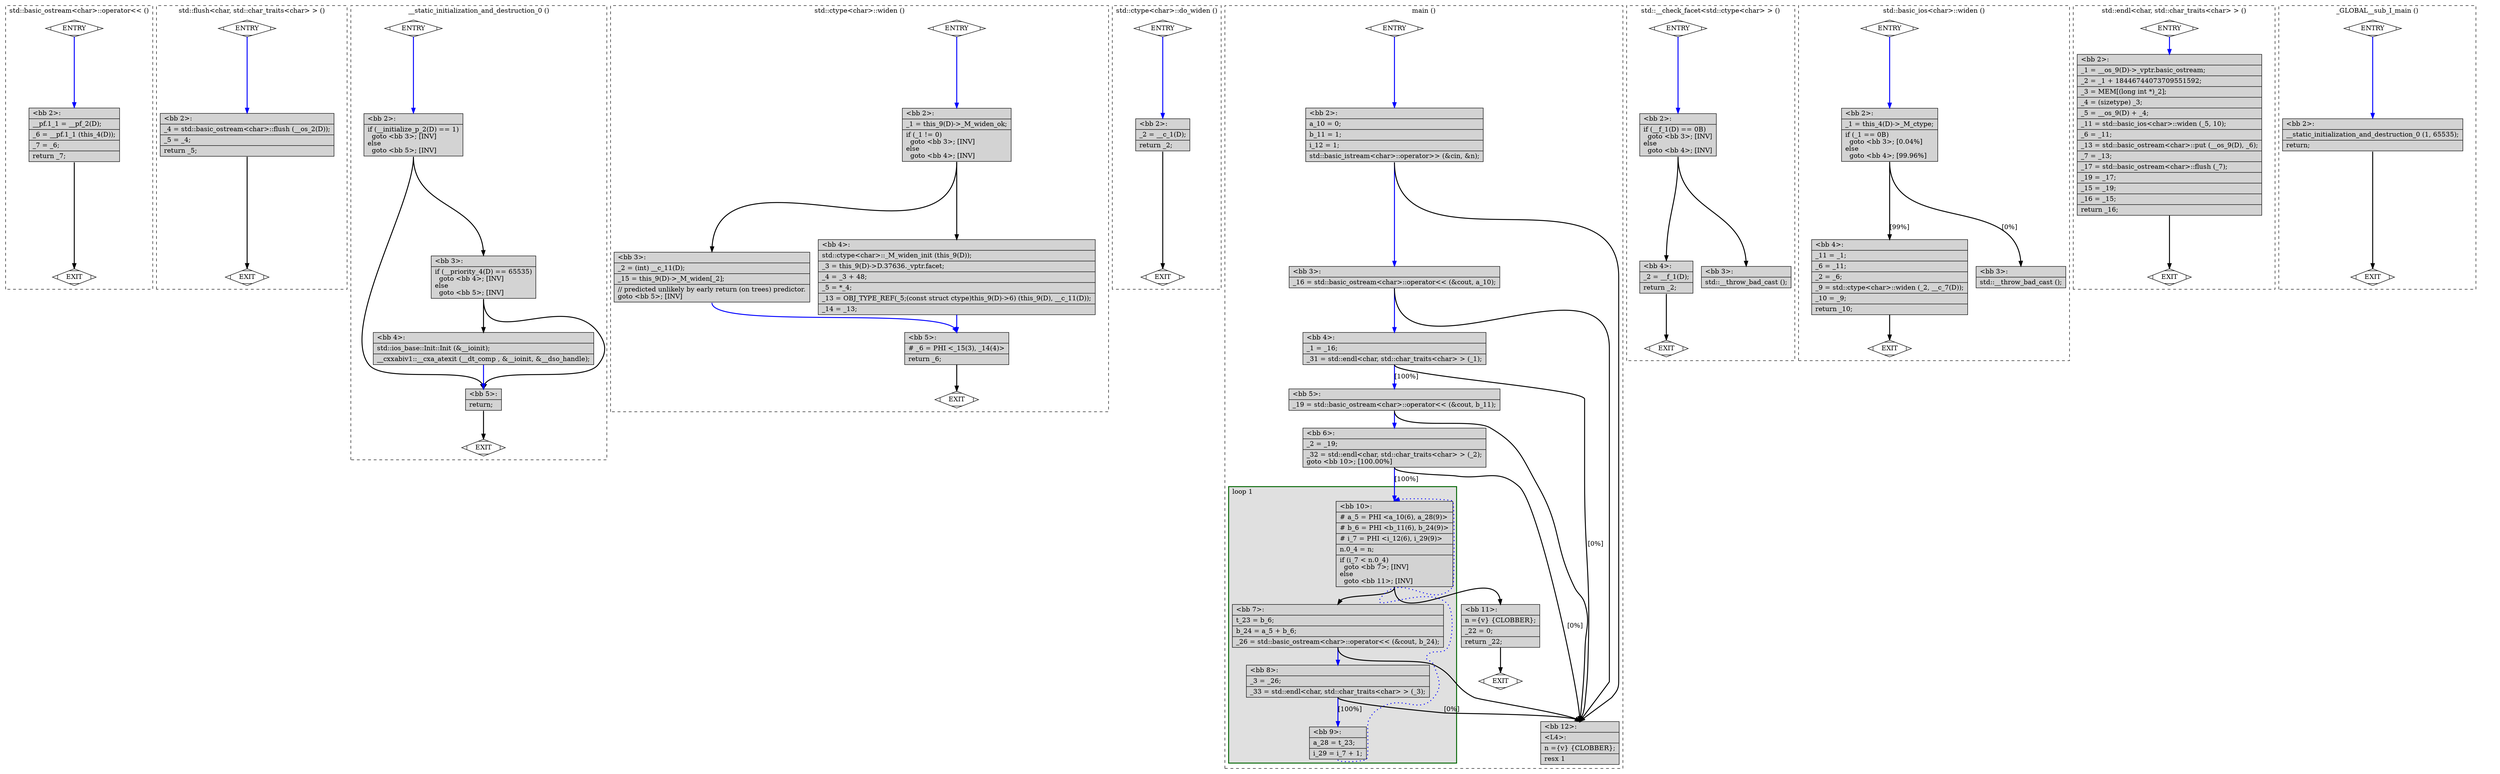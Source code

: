 digraph "cfg_analysis/O2/fibonacci_O2-Fibonacci.cpp.031t.objsz1" {
overlap=false;
subgraph "cluster_std::basic_ostream<char>::operator<<" {
	style="dashed";
	color="black";
	label="std::basic_ostream<char>::operator<< ()";
	fn_2056_basic_block_0 [shape=Mdiamond,style=filled,fillcolor=white,label="ENTRY"];

	fn_2056_basic_block_1 [shape=Mdiamond,style=filled,fillcolor=white,label="EXIT"];

	fn_2056_basic_block_2 [shape=record,style=filled,fillcolor=lightgrey,label="{\<bb\ 2\>:\l\
|__pf.1_1\ =\ __pf_2(D);\l\
|_6\ =\ __pf.1_1\ (this_4(D));\l\
|_7\ =\ _6;\l\
|return\ _7;\l\
}"];

	fn_2056_basic_block_0:s -> fn_2056_basic_block_2:n [style="solid,bold",color=blue,weight=100,constraint=true];
	fn_2056_basic_block_2:s -> fn_2056_basic_block_1:n [style="solid,bold",color=black,weight=10,constraint=true];
	fn_2056_basic_block_0:s -> fn_2056_basic_block_1:n [style="invis",constraint=true];
}
subgraph "cluster_std::flush<char, std::char_traits<char> >" {
	style="dashed";
	color="black";
	label="std::flush<char, std::char_traits<char> > ()";
	fn_2135_basic_block_0 [shape=Mdiamond,style=filled,fillcolor=white,label="ENTRY"];

	fn_2135_basic_block_1 [shape=Mdiamond,style=filled,fillcolor=white,label="EXIT"];

	fn_2135_basic_block_2 [shape=record,style=filled,fillcolor=lightgrey,label="{\<bb\ 2\>:\l\
|_4\ =\ std::basic_ostream\<char\>::flush\ (__os_2(D));\l\
|_5\ =\ _4;\l\
|return\ _5;\l\
}"];

	fn_2135_basic_block_0:s -> fn_2135_basic_block_2:n [style="solid,bold",color=blue,weight=100,constraint=true];
	fn_2135_basic_block_2:s -> fn_2135_basic_block_1:n [style="solid,bold",color=black,weight=10,constraint=true];
	fn_2135_basic_block_0:s -> fn_2135_basic_block_1:n [style="invis",constraint=true];
}
subgraph "cluster___static_initialization_and_destruction_0" {
	style="dashed";
	color="black";
	label="__static_initialization_and_destruction_0 ()";
	fn_2294_basic_block_0 [shape=Mdiamond,style=filled,fillcolor=white,label="ENTRY"];

	fn_2294_basic_block_1 [shape=Mdiamond,style=filled,fillcolor=white,label="EXIT"];

	fn_2294_basic_block_2 [shape=record,style=filled,fillcolor=lightgrey,label="{\<bb\ 2\>:\l\
|if\ (__initialize_p_2(D)\ ==\ 1)\l\
\ \ goto\ \<bb\ 3\>;\ [INV]\l\
else\l\
\ \ goto\ \<bb\ 5\>;\ [INV]\l\
}"];

	fn_2294_basic_block_3 [shape=record,style=filled,fillcolor=lightgrey,label="{\<bb\ 3\>:\l\
|if\ (__priority_4(D)\ ==\ 65535)\l\
\ \ goto\ \<bb\ 4\>;\ [INV]\l\
else\l\
\ \ goto\ \<bb\ 5\>;\ [INV]\l\
}"];

	fn_2294_basic_block_4 [shape=record,style=filled,fillcolor=lightgrey,label="{\<bb\ 4\>:\l\
|std::ios_base::Init::Init\ (&__ioinit);\l\
|__cxxabiv1::__cxa_atexit\ (__dt_comp\ ,\ &__ioinit,\ &__dso_handle);\l\
}"];

	fn_2294_basic_block_5 [shape=record,style=filled,fillcolor=lightgrey,label="{\<bb\ 5\>:\l\
|return;\l\
}"];

	fn_2294_basic_block_0:s -> fn_2294_basic_block_2:n [style="solid,bold",color=blue,weight=100,constraint=true];
	fn_2294_basic_block_2:s -> fn_2294_basic_block_3:n [style="solid,bold",color=black,weight=10,constraint=true];
	fn_2294_basic_block_2:s -> fn_2294_basic_block_5:n [style="solid,bold",color=black,weight=10,constraint=true];
	fn_2294_basic_block_3:s -> fn_2294_basic_block_4:n [style="solid,bold",color=black,weight=10,constraint=true];
	fn_2294_basic_block_3:s -> fn_2294_basic_block_5:n [style="solid,bold",color=black,weight=10,constraint=true];
	fn_2294_basic_block_4:s -> fn_2294_basic_block_5:n [style="solid,bold",color=blue,weight=100,constraint=true];
	fn_2294_basic_block_5:s -> fn_2294_basic_block_1:n [style="solid,bold",color=black,weight=10,constraint=true];
	fn_2294_basic_block_0:s -> fn_2294_basic_block_1:n [style="invis",constraint=true];
}
subgraph "cluster_std::ctype<char>::widen" {
	style="dashed";
	color="black";
	label="std::ctype<char>::widen ()";
	fn_1556_basic_block_0 [shape=Mdiamond,style=filled,fillcolor=white,label="ENTRY"];

	fn_1556_basic_block_1 [shape=Mdiamond,style=filled,fillcolor=white,label="EXIT"];

	fn_1556_basic_block_2 [shape=record,style=filled,fillcolor=lightgrey,label="{\<bb\ 2\>:\l\
|_1\ =\ this_9(D)-\>_M_widen_ok;\l\
|if\ (_1\ !=\ 0)\l\
\ \ goto\ \<bb\ 3\>;\ [INV]\l\
else\l\
\ \ goto\ \<bb\ 4\>;\ [INV]\l\
}"];

	fn_1556_basic_block_3 [shape=record,style=filled,fillcolor=lightgrey,label="{\<bb\ 3\>:\l\
|_2\ =\ (int)\ __c_11(D);\l\
|_15\ =\ this_9(D)-\>_M_widen[_2];\l\
|//\ predicted\ unlikely\ by\ early\ return\ (on\ trees)\ predictor.\l\
goto\ \<bb\ 5\>;\ [INV]\l\
}"];

	fn_1556_basic_block_4 [shape=record,style=filled,fillcolor=lightgrey,label="{\<bb\ 4\>:\l\
|std::ctype\<char\>::_M_widen_init\ (this_9(D));\l\
|_3\ =\ this_9(D)-\>D.37636._vptr.facet;\l\
|_4\ =\ _3\ +\ 48;\l\
|_5\ =\ *_4;\l\
|_13\ =\ OBJ_TYPE_REF(_5;(const\ struct\ ctype)this_9(D)-\>6)\ (this_9(D),\ __c_11(D));\l\
|_14\ =\ _13;\l\
}"];

	fn_1556_basic_block_5 [shape=record,style=filled,fillcolor=lightgrey,label="{\<bb\ 5\>:\l\
|#\ _6\ =\ PHI\ \<_15(3),\ _14(4)\>\l\
|return\ _6;\l\
}"];

	fn_1556_basic_block_0:s -> fn_1556_basic_block_2:n [style="solid,bold",color=blue,weight=100,constraint=true];
	fn_1556_basic_block_2:s -> fn_1556_basic_block_3:n [style="solid,bold",color=black,weight=10,constraint=true];
	fn_1556_basic_block_2:s -> fn_1556_basic_block_4:n [style="solid,bold",color=black,weight=10,constraint=true];
	fn_1556_basic_block_3:s -> fn_1556_basic_block_5:n [style="solid,bold",color=blue,weight=100,constraint=true];
	fn_1556_basic_block_4:s -> fn_1556_basic_block_5:n [style="solid,bold",color=blue,weight=100,constraint=true];
	fn_1556_basic_block_5:s -> fn_1556_basic_block_1:n [style="solid,bold",color=black,weight=10,constraint=true];
	fn_1556_basic_block_0:s -> fn_1556_basic_block_1:n [style="invis",constraint=true];
}
subgraph "cluster_std::ctype<char>::do_widen" {
	style="dashed";
	color="black";
	label="std::ctype<char>::do_widen ()";
	fn_1561_basic_block_0 [shape=Mdiamond,style=filled,fillcolor=white,label="ENTRY"];

	fn_1561_basic_block_1 [shape=Mdiamond,style=filled,fillcolor=white,label="EXIT"];

	fn_1561_basic_block_2 [shape=record,style=filled,fillcolor=lightgrey,label="{\<bb\ 2\>:\l\
|_2\ =\ __c_1(D);\l\
|return\ _2;\l\
}"];

	fn_1561_basic_block_0:s -> fn_1561_basic_block_2:n [style="solid,bold",color=blue,weight=100,constraint=true];
	fn_1561_basic_block_2:s -> fn_1561_basic_block_1:n [style="solid,bold",color=black,weight=10,constraint=true];
	fn_1561_basic_block_0:s -> fn_1561_basic_block_1:n [style="invis",constraint=true];
}
subgraph "cluster_main" {
	style="dashed";
	color="black";
	label="main ()";
	subgraph cluster_1808_1 {
	style="filled";
	color="darkgreen";
	fillcolor="grey88";
	label="loop 1";
	labeljust=l;
	penwidth=2;
	fn_1808_basic_block_10 [shape=record,style=filled,fillcolor=lightgrey,label="{\<bb\ 10\>:\l\
|#\ a_5\ =\ PHI\ \<a_10(6),\ a_28(9)\>\l\
|#\ b_6\ =\ PHI\ \<b_11(6),\ b_24(9)\>\l\
|#\ i_7\ =\ PHI\ \<i_12(6),\ i_29(9)\>\l\
|n.0_4\ =\ n;\l\
|if\ (i_7\ \<\ n.0_4)\l\
\ \ goto\ \<bb\ 7\>;\ [INV]\l\
else\l\
\ \ goto\ \<bb\ 11\>;\ [INV]\l\
}"];

	fn_1808_basic_block_7 [shape=record,style=filled,fillcolor=lightgrey,label="{\<bb\ 7\>:\l\
|t_23\ =\ b_6;\l\
|b_24\ =\ a_5\ +\ b_6;\l\
|_26\ =\ std::basic_ostream\<char\>::operator\<\<\ (&cout,\ b_24);\l\
}"];

	fn_1808_basic_block_8 [shape=record,style=filled,fillcolor=lightgrey,label="{\<bb\ 8\>:\l\
|_3\ =\ _26;\l\
|_33\ =\ std::endl\<char,\ std::char_traits\<char\>\ \>\ (_3);\l\
}"];

	fn_1808_basic_block_9 [shape=record,style=filled,fillcolor=lightgrey,label="{\<bb\ 9\>:\l\
|a_28\ =\ t_23;\l\
|i_29\ =\ i_7\ +\ 1;\l\
}"];

	}
	fn_1808_basic_block_0 [shape=Mdiamond,style=filled,fillcolor=white,label="ENTRY"];

	fn_1808_basic_block_1 [shape=Mdiamond,style=filled,fillcolor=white,label="EXIT"];

	fn_1808_basic_block_2 [shape=record,style=filled,fillcolor=lightgrey,label="{\<bb\ 2\>:\l\
|a_10\ =\ 0;\l\
|b_11\ =\ 1;\l\
|i_12\ =\ 1;\l\
|std::basic_istream\<char\>::operator\>\>\ (&cin,\ &n);\l\
}"];

	fn_1808_basic_block_3 [shape=record,style=filled,fillcolor=lightgrey,label="{\<bb\ 3\>:\l\
|_16\ =\ std::basic_ostream\<char\>::operator\<\<\ (&cout,\ a_10);\l\
}"];

	fn_1808_basic_block_4 [shape=record,style=filled,fillcolor=lightgrey,label="{\<bb\ 4\>:\l\
|_1\ =\ _16;\l\
|_31\ =\ std::endl\<char,\ std::char_traits\<char\>\ \>\ (_1);\l\
}"];

	fn_1808_basic_block_5 [shape=record,style=filled,fillcolor=lightgrey,label="{\<bb\ 5\>:\l\
|_19\ =\ std::basic_ostream\<char\>::operator\<\<\ (&cout,\ b_11);\l\
}"];

	fn_1808_basic_block_6 [shape=record,style=filled,fillcolor=lightgrey,label="{\<bb\ 6\>:\l\
|_2\ =\ _19;\l\
|_32\ =\ std::endl\<char,\ std::char_traits\<char\>\ \>\ (_2);\l\
goto\ \<bb\ 10\>;\ [100.00%]\l\
}"];

	fn_1808_basic_block_11 [shape=record,style=filled,fillcolor=lightgrey,label="{\<bb\ 11\>:\l\
|n\ =\{v\}\ \{CLOBBER\};\l\
|_22\ =\ 0;\l\
|return\ _22;\l\
}"];

	fn_1808_basic_block_12 [shape=record,style=filled,fillcolor=lightgrey,label="{\<bb\ 12\>:\l\
|\<L4\>:\l\
|n\ =\{v\}\ \{CLOBBER\};\l\
|resx\ 1\l\
}"];

	fn_1808_basic_block_0:s -> fn_1808_basic_block_2:n [style="solid,bold",color=blue,weight=100,constraint=true];
	fn_1808_basic_block_2:s -> fn_1808_basic_block_12:n [style="solid,bold",color=black,weight=10,constraint=true];
	fn_1808_basic_block_2:s -> fn_1808_basic_block_3:n [style="solid,bold",color=blue,weight=100,constraint=true];
	fn_1808_basic_block_3:s -> fn_1808_basic_block_12:n [style="solid,bold",color=black,weight=10,constraint=true];
	fn_1808_basic_block_3:s -> fn_1808_basic_block_4:n [style="solid,bold",color=blue,weight=100,constraint=true];
	fn_1808_basic_block_4:s -> fn_1808_basic_block_5:n [style="solid,bold",color=blue,weight=100,constraint=true,label="[100%]"];
	fn_1808_basic_block_4:s -> fn_1808_basic_block_12:n [style="solid,bold",color=black,weight=10,constraint=true,label="[0%]"];
	fn_1808_basic_block_5:s -> fn_1808_basic_block_12:n [style="solid,bold",color=black,weight=10,constraint=true];
	fn_1808_basic_block_5:s -> fn_1808_basic_block_6:n [style="solid,bold",color=blue,weight=100,constraint=true];
	fn_1808_basic_block_6:s -> fn_1808_basic_block_10:n [style="solid,bold",color=blue,weight=100,constraint=true,label="[100%]"];
	fn_1808_basic_block_6:s -> fn_1808_basic_block_12:n [style="solid,bold",color=black,weight=10,constraint=true,label="[0%]"];
	fn_1808_basic_block_7:s -> fn_1808_basic_block_12:n [style="solid,bold",color=black,weight=10,constraint=true];
	fn_1808_basic_block_7:s -> fn_1808_basic_block_8:n [style="solid,bold",color=blue,weight=100,constraint=true];
	fn_1808_basic_block_8:s -> fn_1808_basic_block_9:n [style="solid,bold",color=blue,weight=100,constraint=true,label="[100%]"];
	fn_1808_basic_block_8:s -> fn_1808_basic_block_12:n [style="solid,bold",color=black,weight=10,constraint=true,label="[0%]"];
	fn_1808_basic_block_9:s -> fn_1808_basic_block_10:n [style="dotted,bold",color=blue,weight=10,constraint=false];
	fn_1808_basic_block_10:s -> fn_1808_basic_block_7:n [style="solid,bold",color=black,weight=10,constraint=true];
	fn_1808_basic_block_10:s -> fn_1808_basic_block_11:n [style="solid,bold",color=black,weight=10,constraint=true];
	fn_1808_basic_block_11:s -> fn_1808_basic_block_1:n [style="solid,bold",color=black,weight=10,constraint=true];
	fn_1808_basic_block_0:s -> fn_1808_basic_block_1:n [style="invis",constraint=true];
}
subgraph "cluster_std::__check_facet<std::ctype<char> >" {
	style="dashed";
	color="black";
	label="std::__check_facet<std::ctype<char> > ()";
	fn_2178_basic_block_0 [shape=Mdiamond,style=filled,fillcolor=white,label="ENTRY"];

	fn_2178_basic_block_1 [shape=Mdiamond,style=filled,fillcolor=white,label="EXIT"];

	fn_2178_basic_block_2 [shape=record,style=filled,fillcolor=lightgrey,label="{\<bb\ 2\>:\l\
|if\ (__f_1(D)\ ==\ 0B)\l\
\ \ goto\ \<bb\ 3\>;\ [INV]\l\
else\l\
\ \ goto\ \<bb\ 4\>;\ [INV]\l\
}"];

	fn_2178_basic_block_3 [shape=record,style=filled,fillcolor=lightgrey,label="{\<bb\ 3\>:\l\
|std::__throw_bad_cast\ ();\l\
}"];

	fn_2178_basic_block_4 [shape=record,style=filled,fillcolor=lightgrey,label="{\<bb\ 4\>:\l\
|_2\ =\ __f_1(D);\l\
|return\ _2;\l\
}"];

	fn_2178_basic_block_0:s -> fn_2178_basic_block_2:n [style="solid,bold",color=blue,weight=100,constraint=true];
	fn_2178_basic_block_2:s -> fn_2178_basic_block_3:n [style="solid,bold",color=black,weight=10,constraint=true];
	fn_2178_basic_block_2:s -> fn_2178_basic_block_4:n [style="solid,bold",color=black,weight=10,constraint=true];
	fn_2178_basic_block_4:s -> fn_2178_basic_block_1:n [style="solid,bold",color=black,weight=10,constraint=true];
	fn_2178_basic_block_0:s -> fn_2178_basic_block_1:n [style="invis",constraint=true];
}
subgraph "cluster_std::basic_ios<char>::widen" {
	style="dashed";
	color="black";
	label="std::basic_ios<char>::widen ()";
	fn_2134_basic_block_0 [shape=Mdiamond,style=filled,fillcolor=white,label="ENTRY"];

	fn_2134_basic_block_1 [shape=Mdiamond,style=filled,fillcolor=white,label="EXIT"];

	fn_2134_basic_block_2 [shape=record,style=filled,fillcolor=lightgrey,label="{\<bb\ 2\>:\l\
|_1\ =\ this_4(D)-\>_M_ctype;\l\
|if\ (_1\ ==\ 0B)\l\
\ \ goto\ \<bb\ 3\>;\ [0.04%]\l\
else\l\
\ \ goto\ \<bb\ 4\>;\ [99.96%]\l\
}"];

	fn_2134_basic_block_3 [shape=record,style=filled,fillcolor=lightgrey,label="{\<bb\ 3\>:\l\
|std::__throw_bad_cast\ ();\l\
}"];

	fn_2134_basic_block_4 [shape=record,style=filled,fillcolor=lightgrey,label="{\<bb\ 4\>:\l\
|_11\ =\ _1;\l\
|_6\ =\ _11;\l\
|_2\ =\ _6;\l\
|_9\ =\ std::ctype\<char\>::widen\ (_2,\ __c_7(D));\l\
|_10\ =\ _9;\l\
|return\ _10;\l\
}"];

	fn_2134_basic_block_0:s -> fn_2134_basic_block_2:n [style="solid,bold",color=blue,weight=100,constraint=true];
	fn_2134_basic_block_2:s -> fn_2134_basic_block_3:n [style="solid,bold",color=black,weight=10,constraint=true,label="[0%]"];
	fn_2134_basic_block_2:s -> fn_2134_basic_block_4:n [style="solid,bold",color=black,weight=10,constraint=true,label="[99%]"];
	fn_2134_basic_block_4:s -> fn_2134_basic_block_1:n [style="solid,bold",color=black,weight=10,constraint=true];
	fn_2134_basic_block_0:s -> fn_2134_basic_block_1:n [style="invis",constraint=true];
}
subgraph "cluster_std::endl<char, std::char_traits<char> >" {
	style="dashed";
	color="black";
	label="std::endl<char, std::char_traits<char> > ()";
	fn_2055_basic_block_0 [shape=Mdiamond,style=filled,fillcolor=white,label="ENTRY"];

	fn_2055_basic_block_1 [shape=Mdiamond,style=filled,fillcolor=white,label="EXIT"];

	fn_2055_basic_block_2 [shape=record,style=filled,fillcolor=lightgrey,label="{\<bb\ 2\>:\l\
|_1\ =\ __os_9(D)-\>_vptr.basic_ostream;\l\
|_2\ =\ _1\ +\ 18446744073709551592;\l\
|_3\ =\ MEM[(long\ int\ *)_2];\l\
|_4\ =\ (sizetype)\ _3;\l\
|_5\ =\ __os_9(D)\ +\ _4;\l\
|_11\ =\ std::basic_ios\<char\>::widen\ (_5,\ 10);\l\
|_6\ =\ _11;\l\
|_13\ =\ std::basic_ostream\<char\>::put\ (__os_9(D),\ _6);\l\
|_7\ =\ _13;\l\
|_17\ =\ std::basic_ostream\<char\>::flush\ (_7);\l\
|_19\ =\ _17;\l\
|_15\ =\ _19;\l\
|_16\ =\ _15;\l\
|return\ _16;\l\
}"];

	fn_2055_basic_block_0:s -> fn_2055_basic_block_2:n [style="solid,bold",color=blue,weight=100,constraint=true];
	fn_2055_basic_block_2:s -> fn_2055_basic_block_1:n [style="solid,bold",color=black,weight=10,constraint=true];
	fn_2055_basic_block_0:s -> fn_2055_basic_block_1:n [style="invis",constraint=true];
}
subgraph "cluster__GLOBAL__sub_I_main" {
	style="dashed";
	color="black";
	label="_GLOBAL__sub_I_main ()";
	fn_2295_basic_block_0 [shape=Mdiamond,style=filled,fillcolor=white,label="ENTRY"];

	fn_2295_basic_block_1 [shape=Mdiamond,style=filled,fillcolor=white,label="EXIT"];

	fn_2295_basic_block_2 [shape=record,style=filled,fillcolor=lightgrey,label="{\<bb\ 2\>:\l\
|__static_initialization_and_destruction_0\ (1,\ 65535);\l\
|return;\l\
}"];

	fn_2295_basic_block_0:s -> fn_2295_basic_block_2:n [style="solid,bold",color=blue,weight=100,constraint=true];
	fn_2295_basic_block_2:s -> fn_2295_basic_block_1:n [style="solid,bold",color=black,weight=10,constraint=true];
	fn_2295_basic_block_0:s -> fn_2295_basic_block_1:n [style="invis",constraint=true];
}
}
